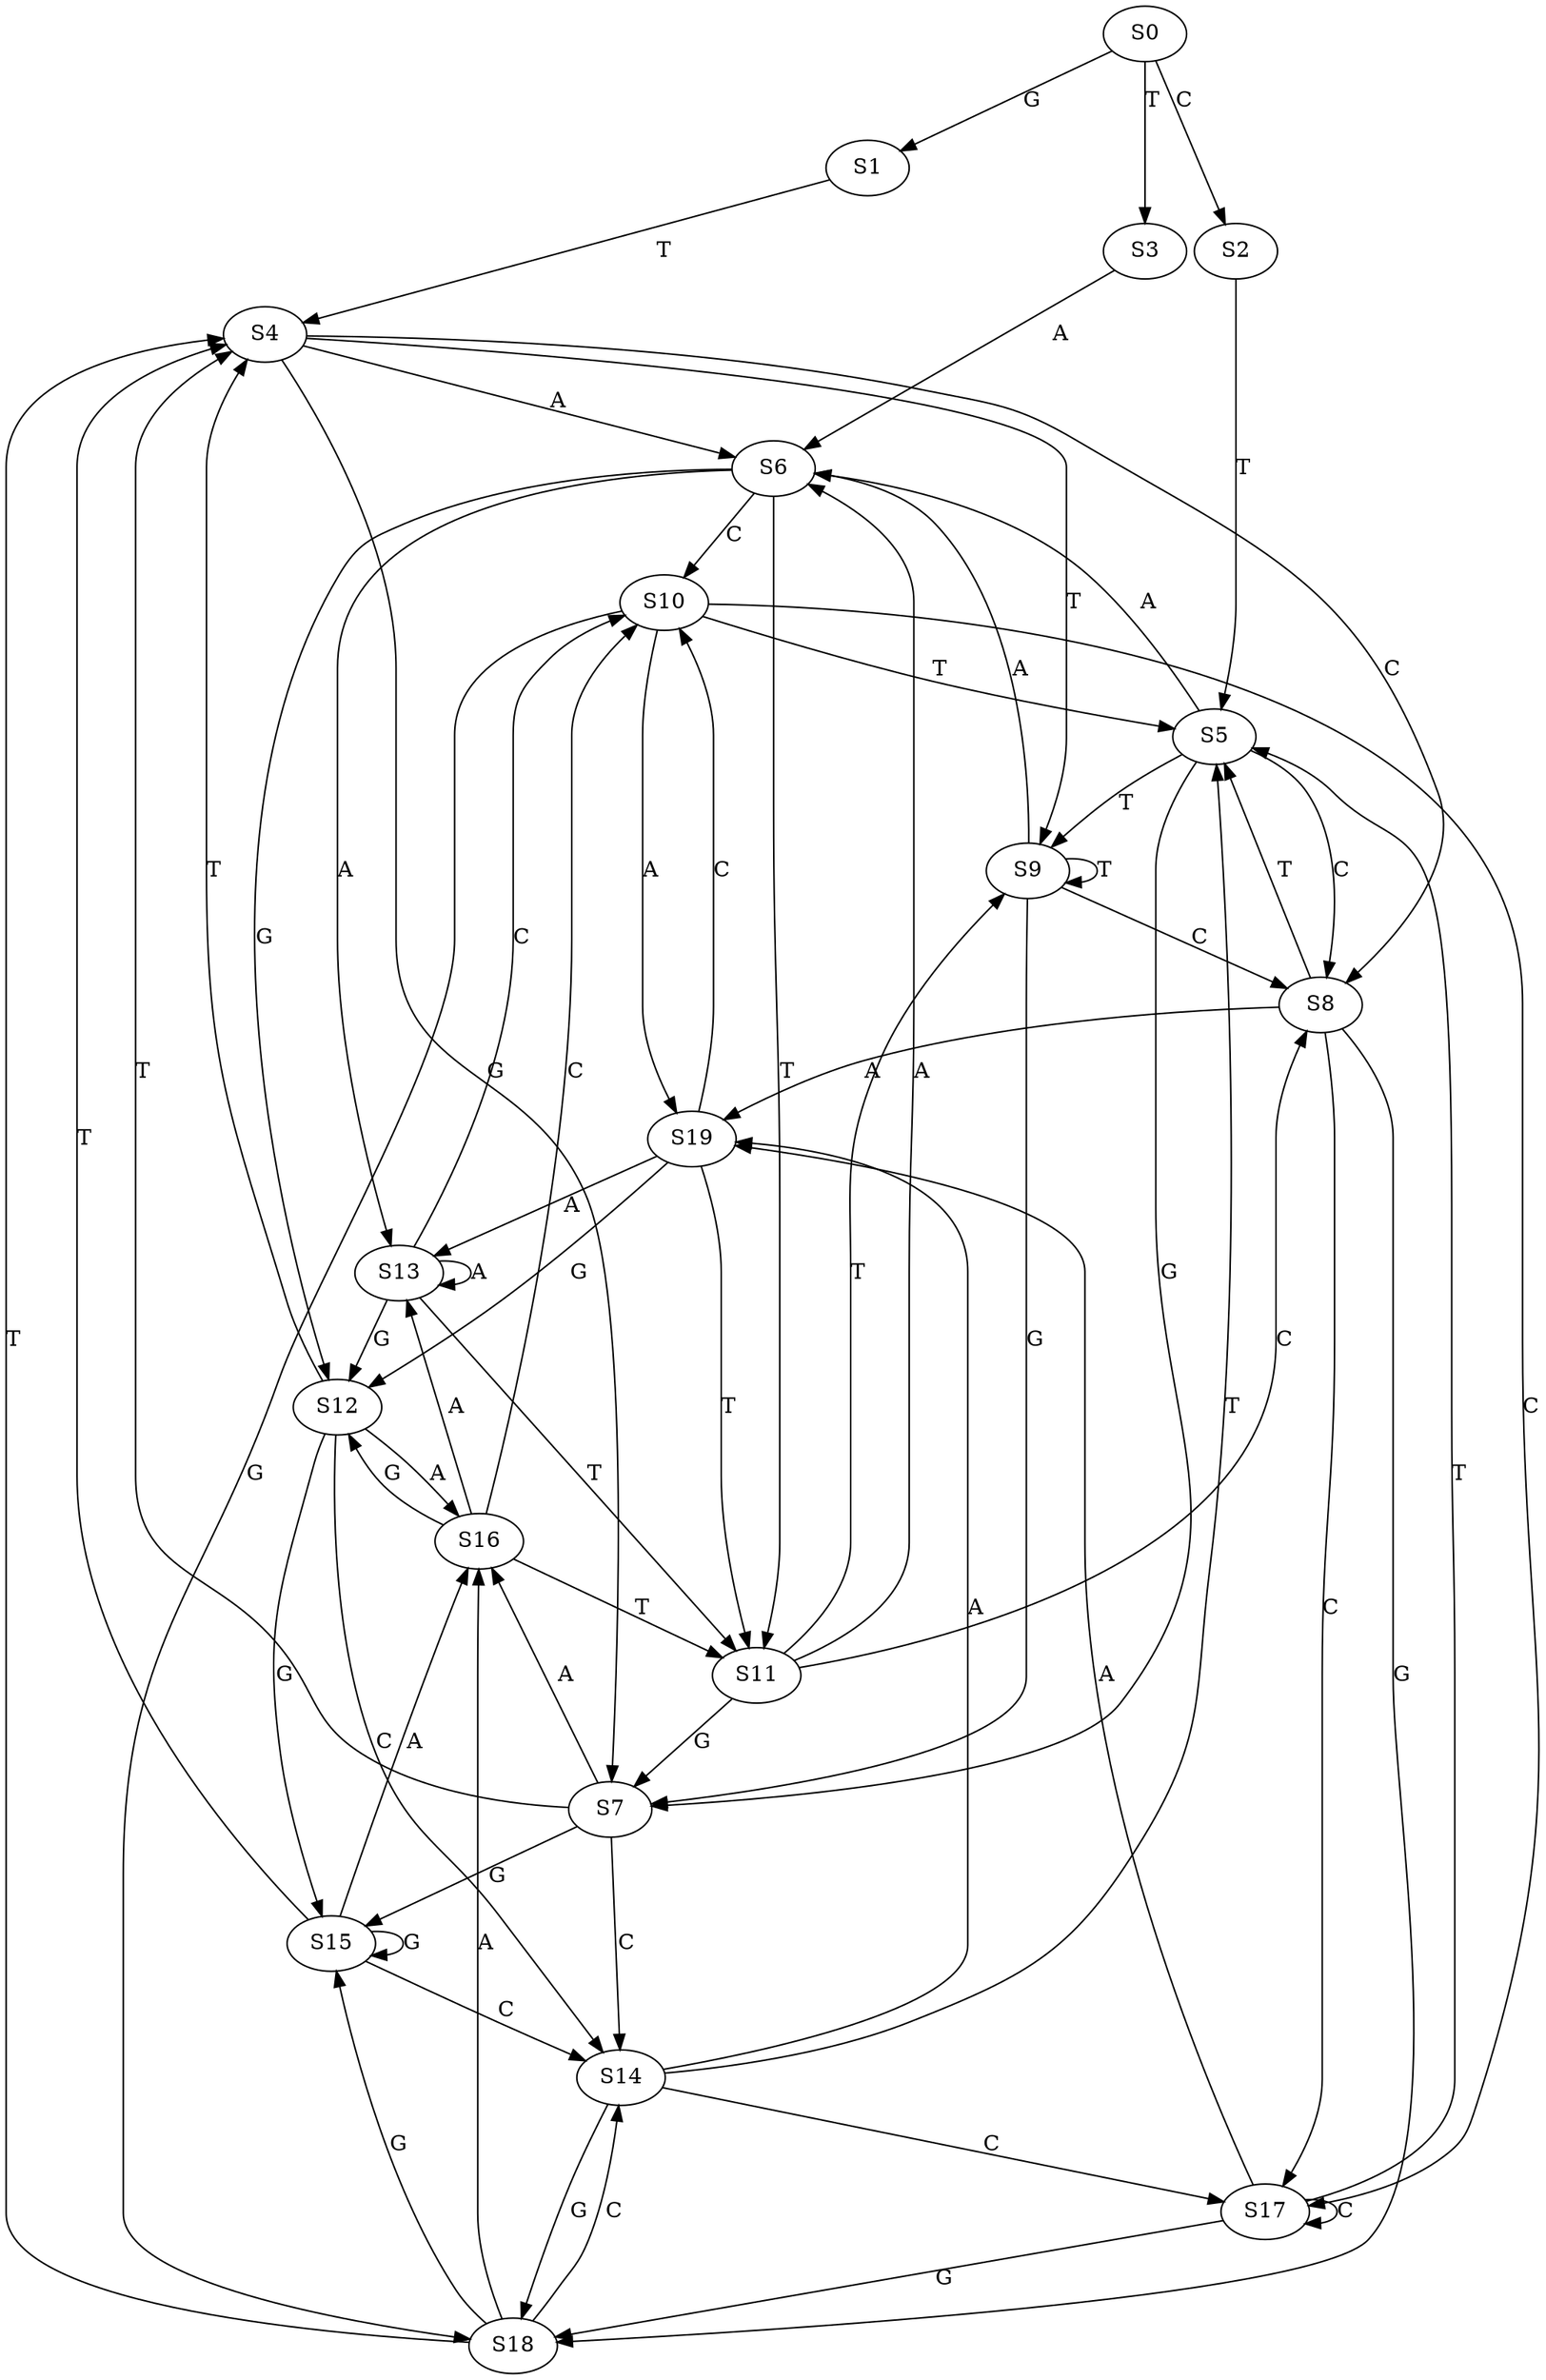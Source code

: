 strict digraph  {
	S0 -> S1 [ label = G ];
	S0 -> S2 [ label = C ];
	S0 -> S3 [ label = T ];
	S1 -> S4 [ label = T ];
	S2 -> S5 [ label = T ];
	S3 -> S6 [ label = A ];
	S4 -> S7 [ label = G ];
	S4 -> S8 [ label = C ];
	S4 -> S9 [ label = T ];
	S4 -> S6 [ label = A ];
	S5 -> S9 [ label = T ];
	S5 -> S6 [ label = A ];
	S5 -> S7 [ label = G ];
	S5 -> S8 [ label = C ];
	S6 -> S10 [ label = C ];
	S6 -> S11 [ label = T ];
	S6 -> S12 [ label = G ];
	S6 -> S13 [ label = A ];
	S7 -> S14 [ label = C ];
	S7 -> S15 [ label = G ];
	S7 -> S4 [ label = T ];
	S7 -> S16 [ label = A ];
	S8 -> S5 [ label = T ];
	S8 -> S17 [ label = C ];
	S8 -> S18 [ label = G ];
	S8 -> S19 [ label = A ];
	S9 -> S7 [ label = G ];
	S9 -> S8 [ label = C ];
	S9 -> S6 [ label = A ];
	S9 -> S9 [ label = T ];
	S10 -> S18 [ label = G ];
	S10 -> S19 [ label = A ];
	S10 -> S17 [ label = C ];
	S10 -> S5 [ label = T ];
	S11 -> S8 [ label = C ];
	S11 -> S7 [ label = G ];
	S11 -> S9 [ label = T ];
	S11 -> S6 [ label = A ];
	S12 -> S15 [ label = G ];
	S12 -> S16 [ label = A ];
	S12 -> S14 [ label = C ];
	S12 -> S4 [ label = T ];
	S13 -> S12 [ label = G ];
	S13 -> S10 [ label = C ];
	S13 -> S11 [ label = T ];
	S13 -> S13 [ label = A ];
	S14 -> S17 [ label = C ];
	S14 -> S19 [ label = A ];
	S14 -> S5 [ label = T ];
	S14 -> S18 [ label = G ];
	S15 -> S16 [ label = A ];
	S15 -> S4 [ label = T ];
	S15 -> S14 [ label = C ];
	S15 -> S15 [ label = G ];
	S16 -> S10 [ label = C ];
	S16 -> S12 [ label = G ];
	S16 -> S11 [ label = T ];
	S16 -> S13 [ label = A ];
	S17 -> S18 [ label = G ];
	S17 -> S19 [ label = A ];
	S17 -> S5 [ label = T ];
	S17 -> S17 [ label = C ];
	S18 -> S14 [ label = C ];
	S18 -> S15 [ label = G ];
	S18 -> S16 [ label = A ];
	S18 -> S4 [ label = T ];
	S19 -> S11 [ label = T ];
	S19 -> S12 [ label = G ];
	S19 -> S10 [ label = C ];
	S19 -> S13 [ label = A ];
}
